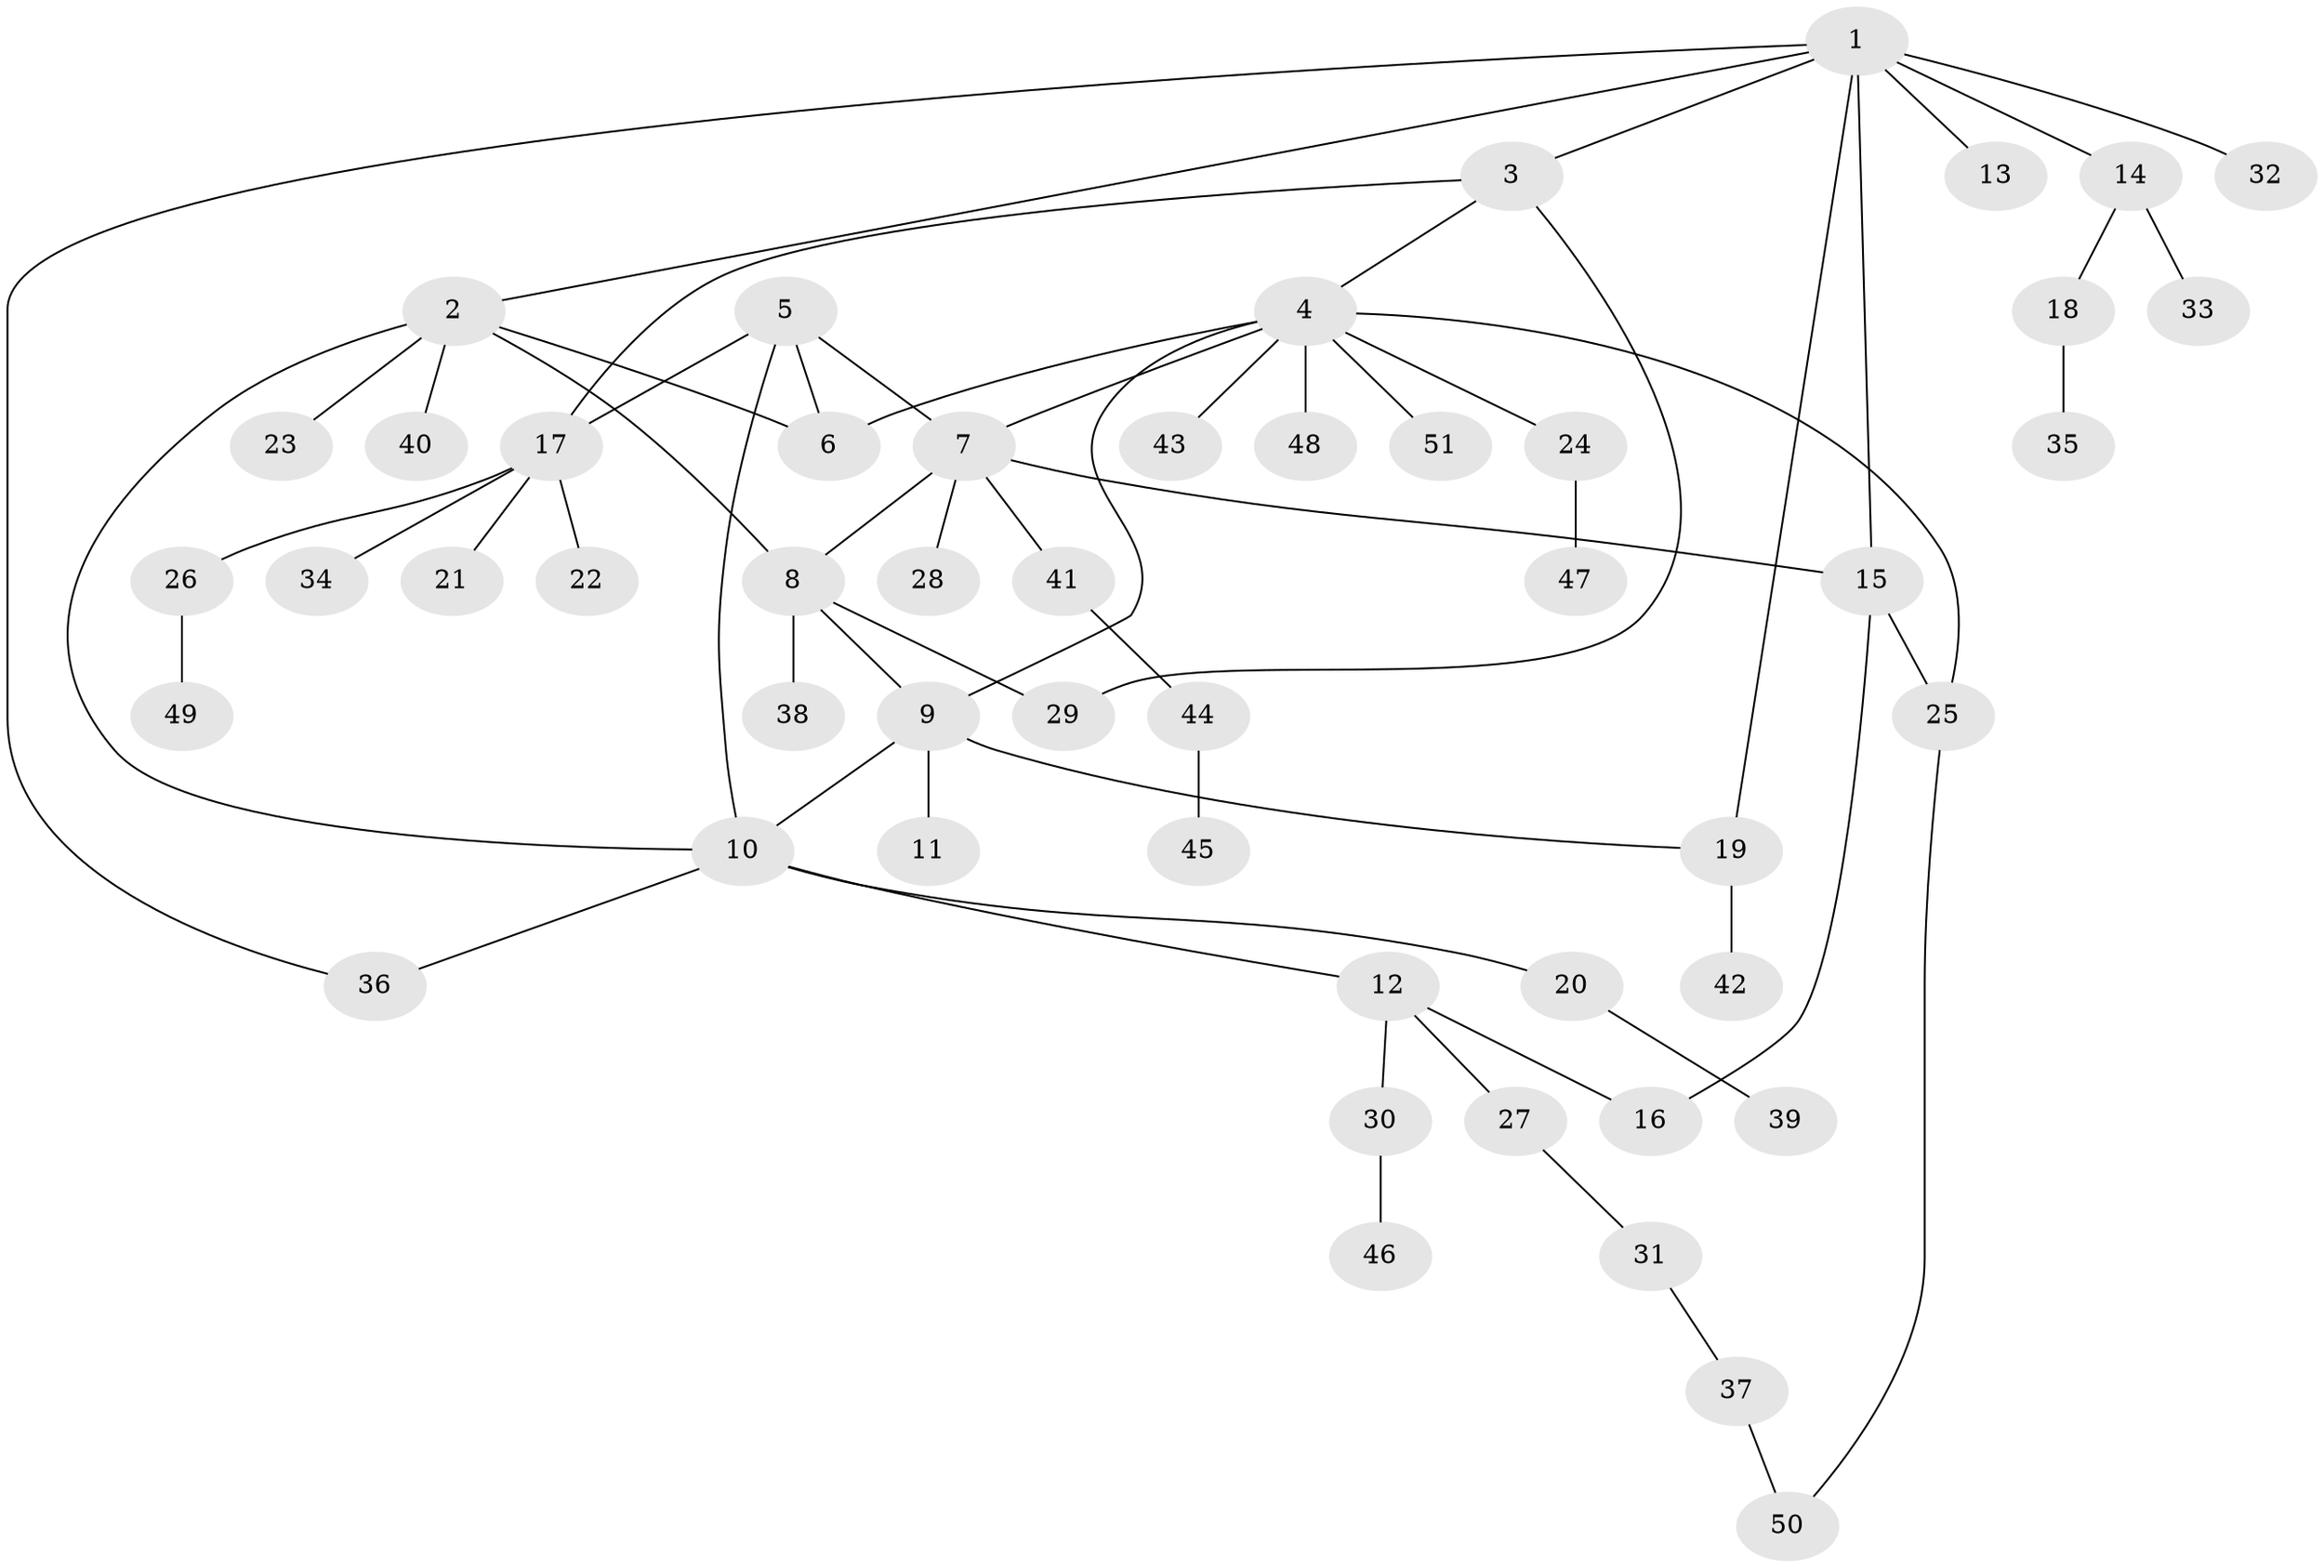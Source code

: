 // coarse degree distribution, {8: 0.06060606060606061, 5: 0.15151515151515152, 4: 0.06060606060606061, 10: 0.030303030303030304, 6: 0.030303030303030304, 1: 0.5151515151515151, 2: 0.15151515151515152}
// Generated by graph-tools (version 1.1) at 2025/52/02/27/25 19:52:21]
// undirected, 51 vertices, 64 edges
graph export_dot {
graph [start="1"]
  node [color=gray90,style=filled];
  1;
  2;
  3;
  4;
  5;
  6;
  7;
  8;
  9;
  10;
  11;
  12;
  13;
  14;
  15;
  16;
  17;
  18;
  19;
  20;
  21;
  22;
  23;
  24;
  25;
  26;
  27;
  28;
  29;
  30;
  31;
  32;
  33;
  34;
  35;
  36;
  37;
  38;
  39;
  40;
  41;
  42;
  43;
  44;
  45;
  46;
  47;
  48;
  49;
  50;
  51;
  1 -- 2;
  1 -- 3;
  1 -- 13;
  1 -- 14;
  1 -- 15;
  1 -- 19;
  1 -- 32;
  1 -- 36;
  2 -- 6;
  2 -- 8;
  2 -- 10;
  2 -- 23;
  2 -- 40;
  3 -- 4;
  3 -- 17;
  3 -- 29;
  4 -- 6;
  4 -- 7;
  4 -- 9;
  4 -- 24;
  4 -- 25;
  4 -- 43;
  4 -- 48;
  4 -- 51;
  5 -- 6;
  5 -- 7;
  5 -- 10;
  5 -- 17;
  7 -- 8;
  7 -- 15;
  7 -- 28;
  7 -- 41;
  8 -- 9;
  8 -- 29;
  8 -- 38;
  9 -- 10;
  9 -- 11;
  9 -- 19;
  10 -- 12;
  10 -- 20;
  10 -- 36;
  12 -- 16;
  12 -- 27;
  12 -- 30;
  14 -- 18;
  14 -- 33;
  15 -- 16;
  15 -- 25;
  17 -- 21;
  17 -- 22;
  17 -- 26;
  17 -- 34;
  18 -- 35;
  19 -- 42;
  20 -- 39;
  24 -- 47;
  25 -- 50;
  26 -- 49;
  27 -- 31;
  30 -- 46;
  31 -- 37;
  37 -- 50;
  41 -- 44;
  44 -- 45;
}
